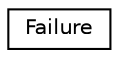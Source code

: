 digraph "Graphical Class Hierarchy"
{
  edge [fontname="Helvetica",fontsize="10",labelfontname="Helvetica",labelfontsize="10"];
  node [fontname="Helvetica",fontsize="10",shape=record];
  rankdir="LR";
  Node1 [label="Failure",height=0.2,width=0.4,color="black", fillcolor="white", style="filled",URL="$classFailure.html"];
}
